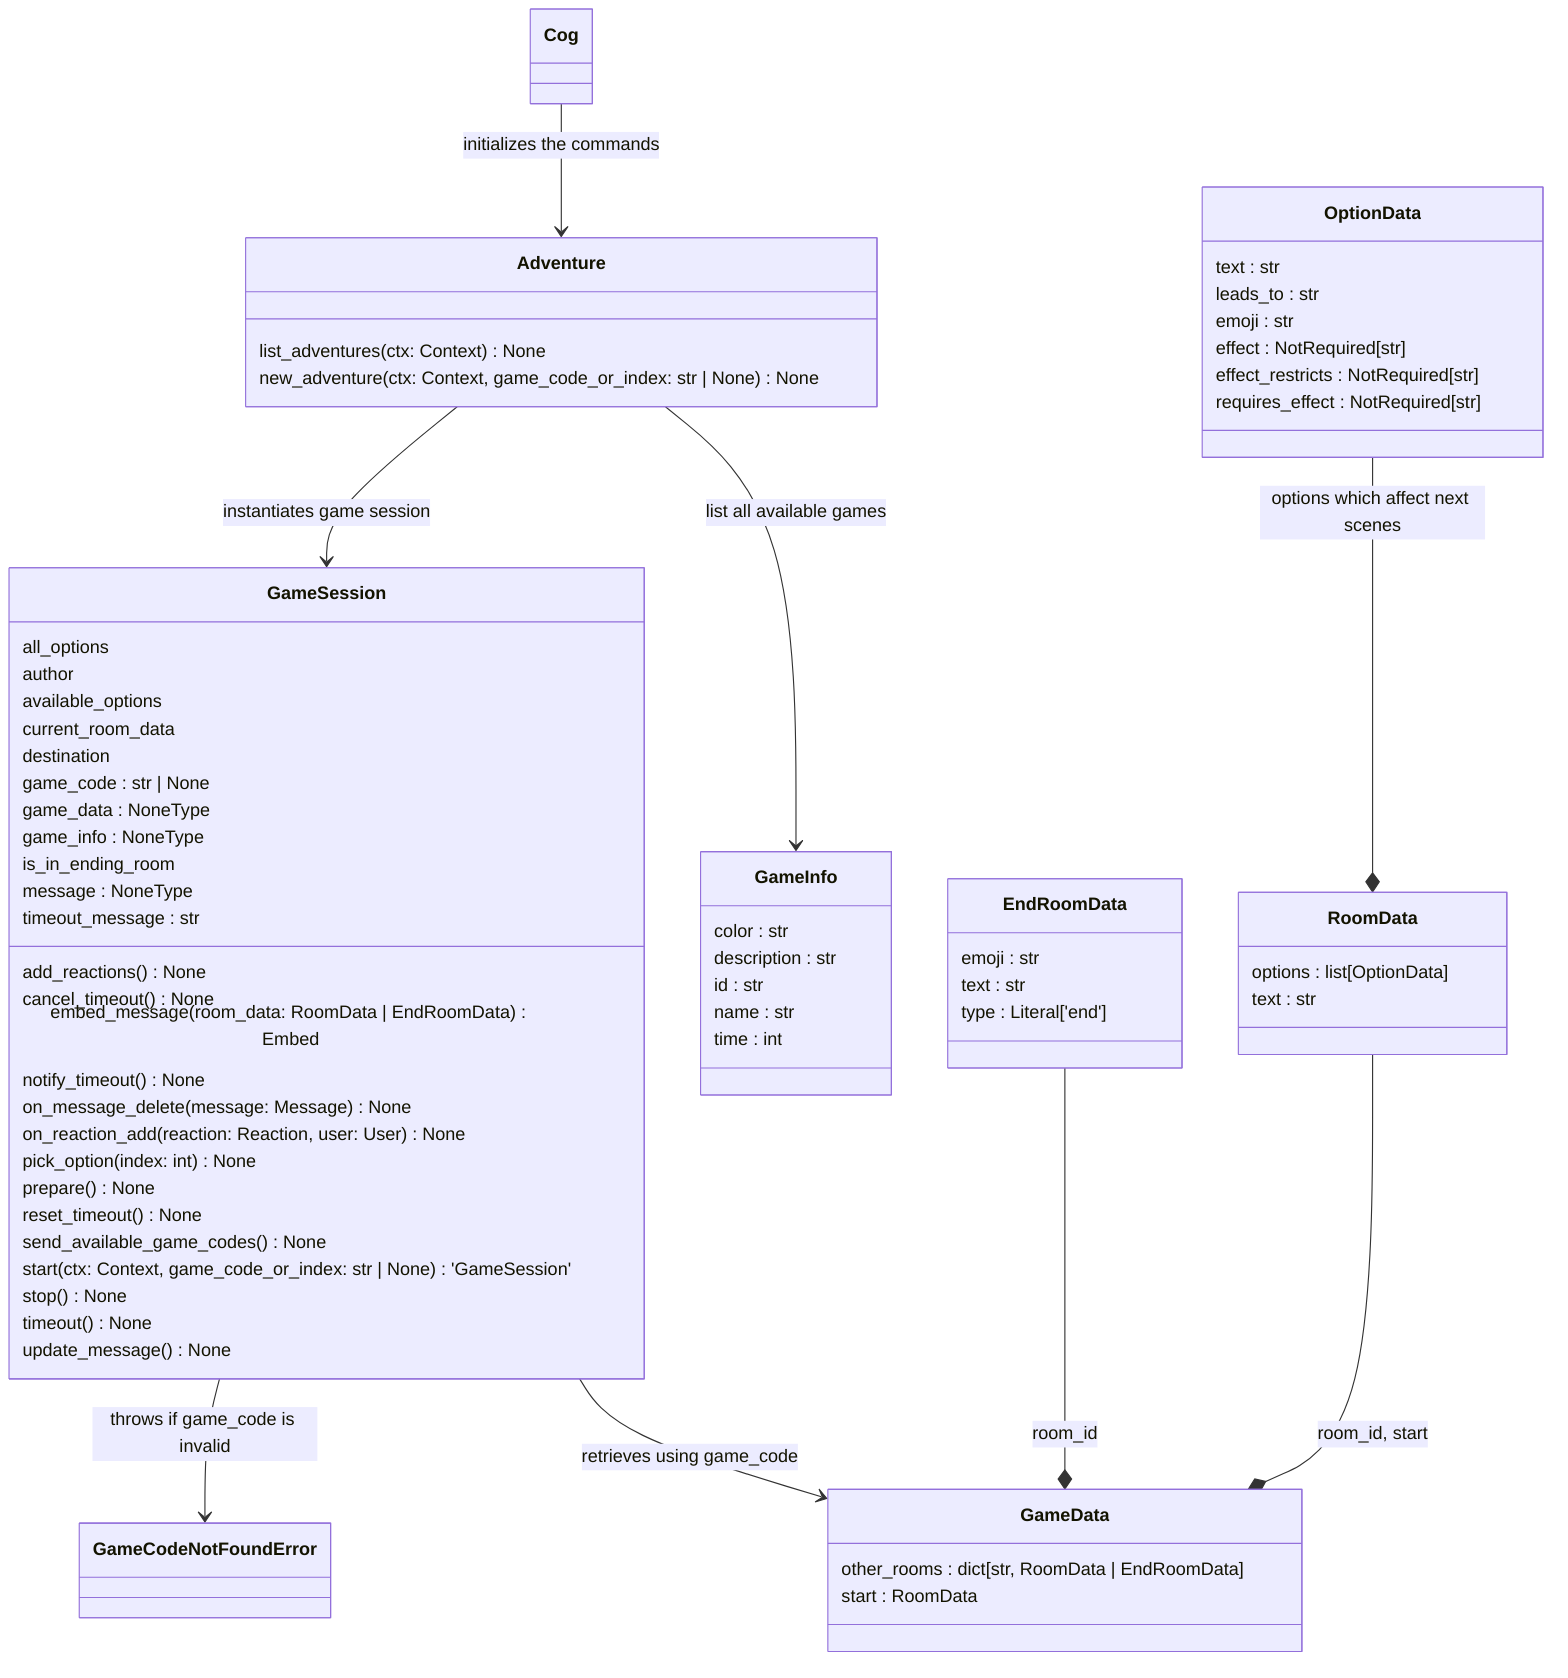 classDiagram
  class Adventure {
    list_adventures(ctx: Context) None
    new_adventure(ctx: Context, game_code_or_index: str | None) None
  }
  class EndRoomData {
    emoji : str
    text : str
    type : Literal['end']
  }
  class GameCodeNotFoundError {
  }
  class GameData {
    other_rooms : dict[str, RoomData | EndRoomData]
    start : RoomData
  }
  class GameInfo {
    color : str
    description : str
    id : str
    name : str
    time : int
  }
  class GameSession {
    all_options
    author
    available_options
    current_room_data
    destination
    game_code : str | None
    game_data : NoneType
    game_info : NoneType
    is_in_ending_room
    message : NoneType
    timeout_message : str
    add_reactions() None
    cancel_timeout() None
    embed_message(room_data: RoomData | EndRoomData) Embed
    notify_timeout() None
    on_message_delete(message: Message) None
    on_reaction_add(reaction: Reaction, user: User) None
    pick_option(index: int) None
    prepare() None
    reset_timeout() None
    send_available_game_codes() None
    start(ctx: Context, game_code_or_index: str | None) 'GameSession'
    stop() None
    timeout() None
    update_message() None
  }
  class OptionData {
    text : str
    leads_to : str
    emoji : str
    effect : NotRequired[str]
    effect_restricts : NotRequired[str]
    requires_effect : NotRequired[str]
  }
  class RoomData {
    options : list[OptionData]
    text : str
  }
  Cog --> Adventure : initializes the commands
  Adventure --> GameSession : instantiates game session
  Adventure --> GameInfo : list all available games
  GameSession --> GameCodeNotFoundError : throws if game_code is invalid
  GameSession --> GameData : retrieves using game_code
  EndRoomData --* GameData : room_id
  RoomData --* GameData : room_id, start
  OptionData --* RoomData : options which affect next scenes